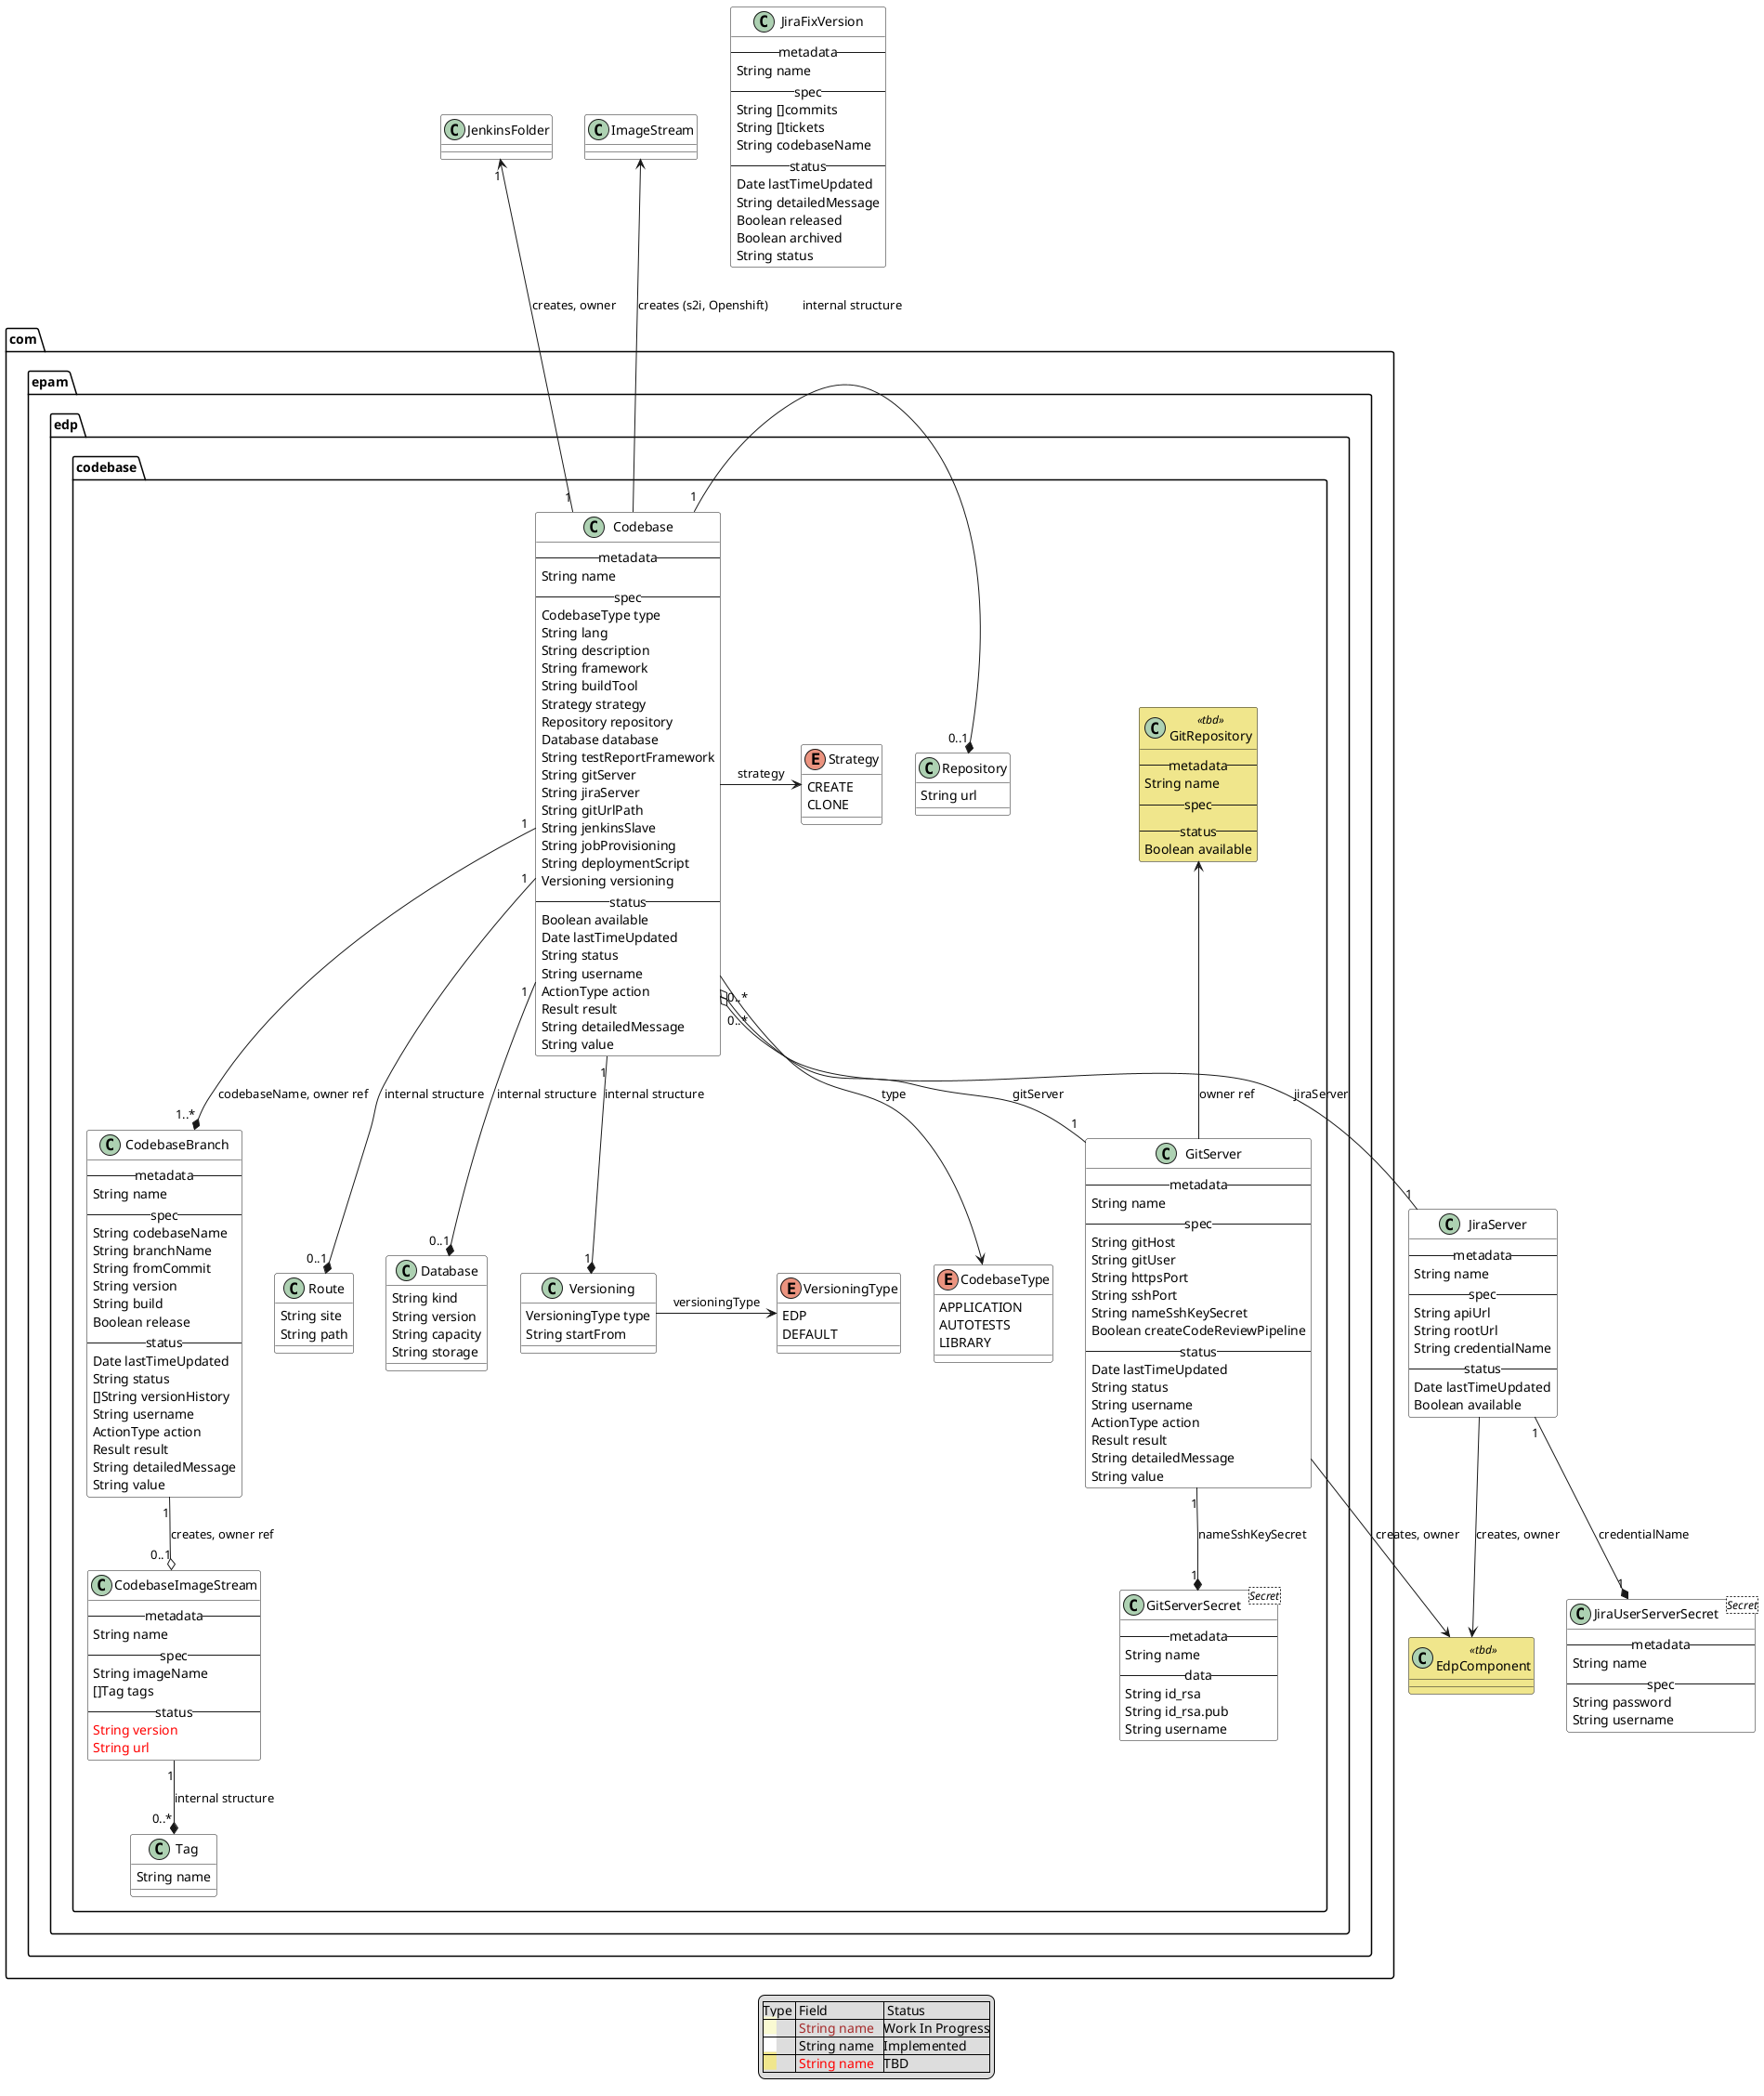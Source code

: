 @startuml

skinparam class {
    BackgroundColor #white
	BackgroundColor<<wip>> LightGoldenRodYellow
	BackgroundColor<<tbd>> Khaki
}

package com.epam.edp.codebase {

  class Codebase {
    -- metadata --
        String name
    -- spec --
        CodebaseType type
        String lang
        String description
        String framework
        String buildTool
        Strategy strategy
        Repository repository
        Database database
        String testReportFramework
        String gitServer
        String jiraServer
        String gitUrlPath
        String jenkinsSlave
        String jobProvisioning
        String deploymentScript
        Versioning versioning
    -- status --
        Boolean available
        Date lastTimeUpdated
        String status
        String username
        ActionType action
        Result result
        String detailedMessage
        String value
  }

  Codebase -> Strategy : strategy
  enum Strategy {
    CREATE
    CLONE
  }

  Codebase --> CodebaseType : type
  enum CodebaseType {
    APPLICATION
    AUTOTESTS
    LIBRARY
  }

  Versioning -> VersioningType : versioningType
    enum VersioningType {
      EDP
      DEFAULT
  }

  Codebase "1" -r-* "0..1" Repository : internal structure
  class Repository {
    String url
  }

  Codebase "1" --* "1" Versioning : internal structure
    class Versioning {
     VersioningType type
     String startFrom
  }

  Codebase "1" --* "0..1" Route : internal structure
  class Route {
    String site
    String path
  }

  Codebase "1" --* "0..1" Database : internal structure
  class Database {
    String kind
    String version
    String capacity
    String storage
  }

  Codebase "1" --* "1..*" CodebaseBranch : codebaseName, owner ref
  class CodebaseBranch {
    -- metadata --
        String name
    -- spec --
        String codebaseName
        String branchName
        String fromCommit
        String version
        String build
        Boolean release
    -- status --
        Date lastTimeUpdated
        String status
        []String versionHistory
        String username
        ActionType action
        Result result
        String detailedMessage
        String value
  }

  CodebaseBranch "1" --o "0..1" CodebaseImageStream : creates, owner ref
  class CodebaseImageStream {
    -- metadata --
        String name
    -- spec --
        String imageName
        []Tag tags
    -- status --
        <color red>String version</color>
        <color red>String url</color>
  }

  CodebaseImageStream "1" --* "0..*" Tag : internal structure
  class Tag {
    String name
  }

  Codebase "0..*" o-- "1" GitServer : gitServer
  class GitServer {
    -- metadata --
        String name
    -- spec --
        String gitHost
        String gitUser
        String httpsPort
        String sshPort
        String nameSshKeySecret
        Boolean createCodeReviewPipeline
    -- status --
        Date lastTimeUpdated
        String status
        String username
        ActionType action
        Result result
        String detailedMessage
        String value
  }

  GitServer "1" --* "1" GitServerSecret : nameSshKeySecret
  class GitServerSecret <Secret> {
    -- metadata --
      String name
    -- data --
      String id_rsa
      String id_rsa.pub
      String username
  }

  GitRepository <-- GitServer : owner ref
  class GitRepository <<tbd>> {
    -- metadata --
        String name
    -- spec --
    -- status --
        Boolean available
  }

}

Codebase "0..*" o-- "1" JiraServer : jiraServer
  class JiraServer {
    -- metadata --
        String name
    -- spec --
        String apiUrl
        String rootUrl
        String credentialName
    -- status --
        Date lastTimeUpdated
        Boolean available
  }

JiraServer "1" --* "1" JiraUserServerSecret : credentialName
  class JiraUserServerSecret <Secret> {
    -- metadata --
       String name
    -- spec --
       String password
       String username
  }

  class JiraFixVersion {
    -- metadata --
        String name
    -- spec --
        String []commits
        String []tickets
        String codebaseName
    -- status --
        Date lastTimeUpdated
        String detailedMessage
        Boolean released
        Boolean archived
        String status
  }

class EdpComponent <<tbd>> {
}

GitServer --> EdpComponent : creates, owner
JiraServer --> EdpComponent : creates, owner
Codebase -u-> ImageStream : creates (s2i, Openshift)
Codebase "1" -u-> "1" JenkinsFolder : creates, owner

legend
|Type | Field | Status |
|<back:LightGoldenRodYellow>    </back> | <color brown>String name</color>   |Work In Progress|
|<back:white>    </back>| String name  |Implemented |
|<back:Khaki>    </back>| <color red>String name</color>|TBD |
endlegend


@enduml